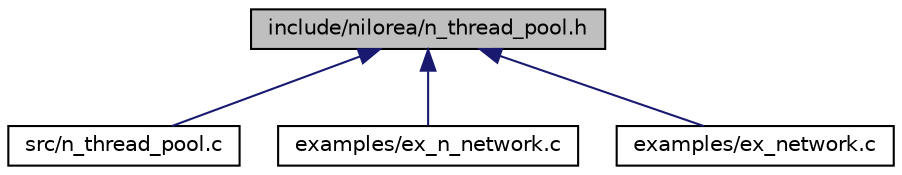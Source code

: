 digraph G
{
  edge [fontname="Helvetica",fontsize="10",labelfontname="Helvetica",labelfontsize="10"];
  node [fontname="Helvetica",fontsize="10",shape=record];
  Node1 [label="include/nilorea/n_thread_pool.h",height=0.2,width=0.4,color="black", fillcolor="grey75", style="filled" fontcolor="black"];
  Node1 -> Node2 [dir=back,color="midnightblue",fontsize="10",style="solid",fontname="Helvetica"];
  Node2 [label="src/n_thread_pool.c",height=0.2,width=0.4,color="black", fillcolor="white", style="filled",URL="$n__thread__pool_8c.html"];
  Node1 -> Node3 [dir=back,color="midnightblue",fontsize="10",style="solid",fontname="Helvetica"];
  Node3 [label="examples/ex_n_network.c",height=0.2,width=0.4,color="black", fillcolor="white", style="filled",URL="$ex__n__network_8c.html"];
  Node1 -> Node4 [dir=back,color="midnightblue",fontsize="10",style="solid",fontname="Helvetica"];
  Node4 [label="examples/ex_network.c",height=0.2,width=0.4,color="black", fillcolor="white", style="filled",URL="$ex__network_8c_source.html"];
}
